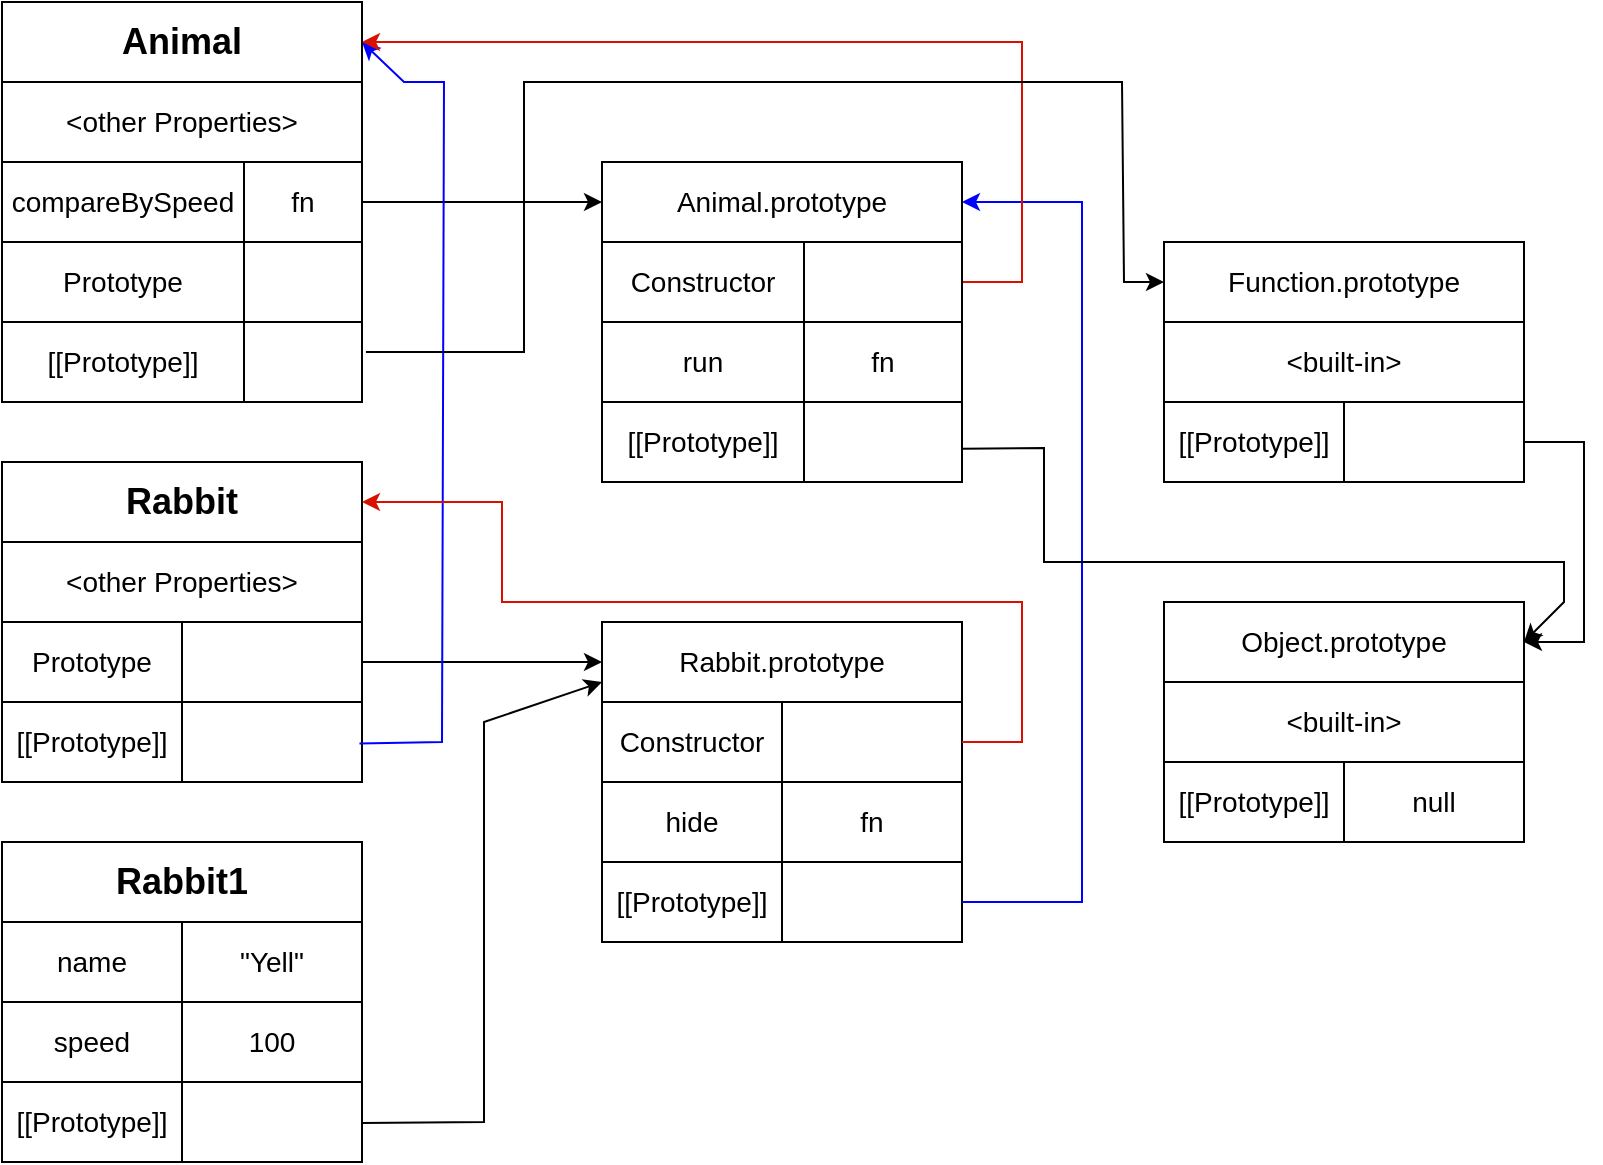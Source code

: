 <mxfile version="22.0.4" type="device">
  <diagram id="C5RBs43oDa-KdzZeNtuy" name="Page-1">
    <mxGraphModel dx="1434" dy="782" grid="1" gridSize="10" guides="1" tooltips="1" connect="1" arrows="1" fold="1" page="1" pageScale="1" pageWidth="827" pageHeight="1169" math="0" shadow="0">
      <root>
        <mxCell id="WIyWlLk6GJQsqaUBKTNV-0" />
        <mxCell id="WIyWlLk6GJQsqaUBKTNV-1" parent="WIyWlLk6GJQsqaUBKTNV-0" />
        <mxCell id="1VSQ5CKJKTDArW-_HoPs-44" value="" style="group" parent="WIyWlLk6GJQsqaUBKTNV-1" vertex="1" connectable="0">
          <mxGeometry x="600" y="160" width="180" height="120" as="geometry" />
        </mxCell>
        <mxCell id="1VSQ5CKJKTDArW-_HoPs-36" value="" style="whiteSpace=wrap;html=1;fontSize=14;container=0;" parent="1VSQ5CKJKTDArW-_HoPs-44" vertex="1">
          <mxGeometry width="180" height="120" as="geometry" />
        </mxCell>
        <mxCell id="1VSQ5CKJKTDArW-_HoPs-37" value="&lt;font style=&quot;font-size: 14px;&quot;&gt;Function.prototype&lt;/font&gt;" style="rounded=0;whiteSpace=wrap;html=1;spacing=2;fontSize=14;container=0;" parent="1VSQ5CKJKTDArW-_HoPs-44" vertex="1">
          <mxGeometry width="180" height="40" as="geometry" />
        </mxCell>
        <mxCell id="1VSQ5CKJKTDArW-_HoPs-38" value="&amp;lt;built-in&amp;gt;" style="rounded=0;whiteSpace=wrap;html=1;fontSize=14;container=0;" parent="1VSQ5CKJKTDArW-_HoPs-44" vertex="1">
          <mxGeometry y="40" width="180" height="40" as="geometry" />
        </mxCell>
        <mxCell id="1VSQ5CKJKTDArW-_HoPs-39" value="[[Prototype]]" style="rounded=0;whiteSpace=wrap;html=1;fontSize=14;container=0;" parent="1VSQ5CKJKTDArW-_HoPs-44" vertex="1">
          <mxGeometry y="80" width="90" height="40" as="geometry" />
        </mxCell>
        <mxCell id="1VSQ5CKJKTDArW-_HoPs-41" value="" style="rounded=0;whiteSpace=wrap;html=1;fontSize=14;container=0;" parent="1VSQ5CKJKTDArW-_HoPs-44" vertex="1">
          <mxGeometry x="90" y="80" width="90" height="40" as="geometry" />
        </mxCell>
        <mxCell id="1VSQ5CKJKTDArW-_HoPs-45" value="" style="group" parent="WIyWlLk6GJQsqaUBKTNV-1" vertex="1" connectable="0">
          <mxGeometry x="600" y="340" width="180" height="120" as="geometry" />
        </mxCell>
        <mxCell id="1VSQ5CKJKTDArW-_HoPs-46" value="" style="whiteSpace=wrap;html=1;fontSize=14;container=0;" parent="1VSQ5CKJKTDArW-_HoPs-45" vertex="1">
          <mxGeometry width="180" height="120" as="geometry" />
        </mxCell>
        <mxCell id="1VSQ5CKJKTDArW-_HoPs-47" value="&lt;font style=&quot;font-size: 14px;&quot;&gt;Object.prototype&lt;/font&gt;" style="rounded=0;whiteSpace=wrap;html=1;spacing=2;fontSize=14;container=0;" parent="1VSQ5CKJKTDArW-_HoPs-45" vertex="1">
          <mxGeometry width="180" height="40" as="geometry" />
        </mxCell>
        <mxCell id="1VSQ5CKJKTDArW-_HoPs-48" value="&amp;lt;built-in&amp;gt;" style="rounded=0;whiteSpace=wrap;html=1;fontSize=14;container=0;" parent="1VSQ5CKJKTDArW-_HoPs-45" vertex="1">
          <mxGeometry y="40" width="180" height="40" as="geometry" />
        </mxCell>
        <mxCell id="1VSQ5CKJKTDArW-_HoPs-49" value="[[Prototype]]" style="rounded=0;whiteSpace=wrap;html=1;fontSize=14;container=0;" parent="1VSQ5CKJKTDArW-_HoPs-45" vertex="1">
          <mxGeometry y="80" width="90" height="40" as="geometry" />
        </mxCell>
        <mxCell id="1VSQ5CKJKTDArW-_HoPs-50" value="null" style="rounded=0;whiteSpace=wrap;html=1;fontSize=14;container=0;" parent="1VSQ5CKJKTDArW-_HoPs-45" vertex="1">
          <mxGeometry x="90" y="80" width="90" height="40" as="geometry" />
        </mxCell>
        <mxCell id="1VSQ5CKJKTDArW-_HoPs-57" value="" style="group" parent="WIyWlLk6GJQsqaUBKTNV-1" vertex="1" connectable="0">
          <mxGeometry x="19" y="270" width="180" height="160" as="geometry" />
        </mxCell>
        <mxCell id="1VSQ5CKJKTDArW-_HoPs-58" value="" style="whiteSpace=wrap;html=1;fontSize=14;" parent="1VSQ5CKJKTDArW-_HoPs-57" vertex="1">
          <mxGeometry width="180" height="160" as="geometry" />
        </mxCell>
        <mxCell id="1VSQ5CKJKTDArW-_HoPs-59" value="&lt;font style=&quot;font-size: 18px;&quot;&gt;&lt;b style=&quot;&quot;&gt;Rabbit&lt;/b&gt;&lt;/font&gt;" style="rounded=0;whiteSpace=wrap;html=1;spacing=2;fontSize=14;" parent="1VSQ5CKJKTDArW-_HoPs-57" vertex="1">
          <mxGeometry width="180" height="40" as="geometry" />
        </mxCell>
        <mxCell id="1VSQ5CKJKTDArW-_HoPs-60" value="&amp;lt;other Properties&amp;gt;" style="rounded=0;whiteSpace=wrap;html=1;fontSize=14;" parent="1VSQ5CKJKTDArW-_HoPs-57" vertex="1">
          <mxGeometry y="40" width="180" height="40" as="geometry" />
        </mxCell>
        <mxCell id="1VSQ5CKJKTDArW-_HoPs-61" value="Prototype" style="rounded=0;whiteSpace=wrap;html=1;fontSize=14;" parent="1VSQ5CKJKTDArW-_HoPs-57" vertex="1">
          <mxGeometry y="80" width="90" height="40" as="geometry" />
        </mxCell>
        <mxCell id="1VSQ5CKJKTDArW-_HoPs-62" value="[[Prototype]]" style="rounded=0;whiteSpace=wrap;html=1;fontSize=14;" parent="1VSQ5CKJKTDArW-_HoPs-57" vertex="1">
          <mxGeometry y="120" width="90" height="40" as="geometry" />
        </mxCell>
        <mxCell id="1VSQ5CKJKTDArW-_HoPs-63" value="" style="rounded=0;whiteSpace=wrap;html=1;fontSize=14;" parent="1VSQ5CKJKTDArW-_HoPs-57" vertex="1">
          <mxGeometry x="90" y="80" width="90" height="40" as="geometry" />
        </mxCell>
        <mxCell id="0pdtjaW-TlmQ6080ZGJn-8" value="" style="group" parent="WIyWlLk6GJQsqaUBKTNV-1" vertex="1" connectable="0">
          <mxGeometry x="319" y="350" width="180" height="160" as="geometry" />
        </mxCell>
        <mxCell id="1VSQ5CKJKTDArW-_HoPs-72" value="" style="whiteSpace=wrap;html=1;fontSize=14;container=0;" parent="0pdtjaW-TlmQ6080ZGJn-8" vertex="1">
          <mxGeometry width="180" height="160" as="geometry" />
        </mxCell>
        <mxCell id="1VSQ5CKJKTDArW-_HoPs-73" value="Rabbit.prototype" style="rounded=0;whiteSpace=wrap;html=1;spacing=2;fontSize=14;container=0;" parent="0pdtjaW-TlmQ6080ZGJn-8" vertex="1">
          <mxGeometry width="180" height="40" as="geometry" />
        </mxCell>
        <mxCell id="1VSQ5CKJKTDArW-_HoPs-74" value="Constructor" style="rounded=0;whiteSpace=wrap;html=1;fontSize=14;container=0;" parent="0pdtjaW-TlmQ6080ZGJn-8" vertex="1">
          <mxGeometry y="40" width="90" height="40" as="geometry" />
        </mxCell>
        <mxCell id="1VSQ5CKJKTDArW-_HoPs-75" value="hide" style="rounded=0;whiteSpace=wrap;html=1;fontSize=14;container=0;" parent="0pdtjaW-TlmQ6080ZGJn-8" vertex="1">
          <mxGeometry y="80" width="90" height="40" as="geometry" />
        </mxCell>
        <mxCell id="1VSQ5CKJKTDArW-_HoPs-76" value="" style="rounded=0;whiteSpace=wrap;html=1;fontSize=14;container=0;" parent="0pdtjaW-TlmQ6080ZGJn-8" vertex="1">
          <mxGeometry x="90" y="40" width="90" height="40" as="geometry" />
        </mxCell>
        <mxCell id="1VSQ5CKJKTDArW-_HoPs-78" value="[[Prototype]]" style="rounded=0;whiteSpace=wrap;html=1;fontSize=14;container=0;" parent="0pdtjaW-TlmQ6080ZGJn-8" vertex="1">
          <mxGeometry y="120" width="90" height="40" as="geometry" />
        </mxCell>
        <mxCell id="1VSQ5CKJKTDArW-_HoPs-79" value="fn" style="rounded=0;whiteSpace=wrap;html=1;fontSize=14;container=0;" parent="0pdtjaW-TlmQ6080ZGJn-8" vertex="1">
          <mxGeometry x="90" y="80" width="90" height="40" as="geometry" />
        </mxCell>
        <mxCell id="0pdtjaW-TlmQ6080ZGJn-32" value="" style="endArrow=classic;html=1;rounded=0;entryX=1;entryY=0.5;entryDx=0;entryDy=0;strokeColor=#0000FF;" parent="0pdtjaW-TlmQ6080ZGJn-8" target="0pdtjaW-TlmQ6080ZGJn-11" edge="1">
          <mxGeometry width="50" height="50" relative="1" as="geometry">
            <mxPoint x="180" y="140" as="sourcePoint" />
            <mxPoint x="200" y="-230" as="targetPoint" />
            <Array as="points">
              <mxPoint x="240" y="140" />
              <mxPoint x="240" y="-210" />
            </Array>
          </mxGeometry>
        </mxCell>
        <mxCell id="0pdtjaW-TlmQ6080ZGJn-27" value="" style="endArrow=classic;html=1;rounded=0;entryX=0;entryY=0.5;entryDx=0;entryDy=0;exitX=1;exitY=0.5;exitDx=0;exitDy=0;" parent="WIyWlLk6GJQsqaUBKTNV-1" source="1VSQ5CKJKTDArW-_HoPs-11" target="0pdtjaW-TlmQ6080ZGJn-11" edge="1">
          <mxGeometry width="50" height="50" relative="1" as="geometry">
            <mxPoint x="249" y="150" as="sourcePoint" />
            <mxPoint x="299" y="100" as="targetPoint" />
            <Array as="points" />
          </mxGeometry>
        </mxCell>
        <mxCell id="0pdtjaW-TlmQ6080ZGJn-28" style="edgeStyle=orthogonalEdgeStyle;rounded=0;orthogonalLoop=1;jettySize=auto;html=1;exitX=1;exitY=0.5;exitDx=0;exitDy=0;entryX=0;entryY=0.5;entryDx=0;entryDy=0;" parent="WIyWlLk6GJQsqaUBKTNV-1" source="1VSQ5CKJKTDArW-_HoPs-63" target="1VSQ5CKJKTDArW-_HoPs-73" edge="1">
          <mxGeometry relative="1" as="geometry">
            <Array as="points">
              <mxPoint x="299" y="370" />
              <mxPoint x="299" y="370" />
            </Array>
          </mxGeometry>
        </mxCell>
        <mxCell id="0pdtjaW-TlmQ6080ZGJn-29" value="" style="endArrow=classic;html=1;rounded=0;entryX=1;entryY=0.5;entryDx=0;entryDy=0;exitX=0.993;exitY=0.88;exitDx=0;exitDy=0;exitPerimeter=0;strokeColor=#0000FF;" parent="WIyWlLk6GJQsqaUBKTNV-1" source="1VSQ5CKJKTDArW-_HoPs-58" target="1VSQ5CKJKTDArW-_HoPs-6" edge="1">
          <mxGeometry width="50" height="50" relative="1" as="geometry">
            <mxPoint x="249" y="410" as="sourcePoint" />
            <mxPoint x="299" y="360" as="targetPoint" />
            <Array as="points">
              <mxPoint x="239" y="410" />
              <mxPoint x="240" y="80" />
              <mxPoint x="220" y="80" />
            </Array>
          </mxGeometry>
        </mxCell>
        <mxCell id="0pdtjaW-TlmQ6080ZGJn-31" value="" style="endArrow=classic;html=1;rounded=0;exitX=1;exitY=0.5;exitDx=0;exitDy=0;entryX=1;entryY=0.5;entryDx=0;entryDy=0;strokeColor=#D71002;" parent="WIyWlLk6GJQsqaUBKTNV-1" source="1VSQ5CKJKTDArW-_HoPs-76" target="1VSQ5CKJKTDArW-_HoPs-59" edge="1">
          <mxGeometry width="50" height="50" relative="1" as="geometry">
            <mxPoint x="499" y="330" as="sourcePoint" />
            <mxPoint x="549" y="280" as="targetPoint" />
            <Array as="points">
              <mxPoint x="529" y="410" />
              <mxPoint x="529" y="340" />
              <mxPoint x="399" y="340" />
              <mxPoint x="269" y="340" />
              <mxPoint x="269" y="290" />
            </Array>
          </mxGeometry>
        </mxCell>
        <mxCell id="0pdtjaW-TlmQ6080ZGJn-33" value="" style="endArrow=classic;html=1;rounded=0;exitX=1;exitY=0.5;exitDx=0;exitDy=0;entryX=1;entryY=0.5;entryDx=0;entryDy=0;fillColor=#ffe6cc;strokeColor=#D71002;" parent="WIyWlLk6GJQsqaUBKTNV-1" source="0pdtjaW-TlmQ6080ZGJn-14" target="1VSQ5CKJKTDArW-_HoPs-6" edge="1">
          <mxGeometry width="50" height="50" relative="1" as="geometry">
            <mxPoint x="419" y="320" as="sourcePoint" />
            <mxPoint x="469" y="270" as="targetPoint" />
            <Array as="points">
              <mxPoint x="529" y="180" />
              <mxPoint x="529" y="60" />
            </Array>
          </mxGeometry>
        </mxCell>
        <mxCell id="0pdtjaW-TlmQ6080ZGJn-34" value="" style="endArrow=classic;html=1;rounded=0;exitX=1.011;exitY=0.875;exitDx=0;exitDy=0;exitPerimeter=0;entryX=0;entryY=0.5;entryDx=0;entryDy=0;" parent="WIyWlLk6GJQsqaUBKTNV-1" source="1VSQ5CKJKTDArW-_HoPs-5" target="1VSQ5CKJKTDArW-_HoPs-37" edge="1">
          <mxGeometry width="50" height="50" relative="1" as="geometry">
            <mxPoint x="419" y="320" as="sourcePoint" />
            <mxPoint x="469" y="270" as="targetPoint" />
            <Array as="points">
              <mxPoint x="280" y="215" />
              <mxPoint x="280" y="80" />
              <mxPoint x="579" y="80" />
              <mxPoint x="580" y="180" />
            </Array>
          </mxGeometry>
        </mxCell>
        <mxCell id="0pdtjaW-TlmQ6080ZGJn-35" style="edgeStyle=orthogonalEdgeStyle;rounded=0;orthogonalLoop=1;jettySize=auto;html=1;exitX=1;exitY=0.5;exitDx=0;exitDy=0;entryX=1;entryY=0.5;entryDx=0;entryDy=0;" parent="WIyWlLk6GJQsqaUBKTNV-1" source="1VSQ5CKJKTDArW-_HoPs-41" target="1VSQ5CKJKTDArW-_HoPs-47" edge="1">
          <mxGeometry relative="1" as="geometry">
            <Array as="points">
              <mxPoint x="810" y="260" />
              <mxPoint x="810" y="360" />
            </Array>
          </mxGeometry>
        </mxCell>
        <mxCell id="0pdtjaW-TlmQ6080ZGJn-36" value="" style="endArrow=classic;html=1;rounded=0;exitX=1;exitY=0.896;exitDx=0;exitDy=0;exitPerimeter=0;entryX=1;entryY=0.5;entryDx=0;entryDy=0;" parent="WIyWlLk6GJQsqaUBKTNV-1" source="0pdtjaW-TlmQ6080ZGJn-10" target="1VSQ5CKJKTDArW-_HoPs-47" edge="1">
          <mxGeometry width="50" height="50" relative="1" as="geometry">
            <mxPoint x="419" y="320" as="sourcePoint" />
            <mxPoint x="469" y="270" as="targetPoint" />
            <Array as="points">
              <mxPoint x="540" y="263" />
              <mxPoint x="540" y="320" />
              <mxPoint x="800" y="320" />
              <mxPoint x="800" y="340" />
            </Array>
          </mxGeometry>
        </mxCell>
        <mxCell id="J7Ph32gLIiziXD_j915u-18" value="" style="group" parent="WIyWlLk6GJQsqaUBKTNV-1" vertex="1" connectable="0">
          <mxGeometry x="19" y="460" width="180" height="160" as="geometry" />
        </mxCell>
        <mxCell id="J7Ph32gLIiziXD_j915u-8" value="" style="whiteSpace=wrap;html=1;fontSize=14;container=0;" parent="J7Ph32gLIiziXD_j915u-18" vertex="1">
          <mxGeometry width="180" height="160" as="geometry" />
        </mxCell>
        <mxCell id="J7Ph32gLIiziXD_j915u-9" value="&lt;font style=&quot;font-size: 18px;&quot;&gt;&lt;b style=&quot;&quot;&gt;Rabbit1&lt;/b&gt;&lt;/font&gt;" style="rounded=0;whiteSpace=wrap;html=1;spacing=2;fontSize=14;container=0;" parent="J7Ph32gLIiziXD_j915u-18" vertex="1">
          <mxGeometry width="180" height="40" as="geometry" />
        </mxCell>
        <mxCell id="J7Ph32gLIiziXD_j915u-11" value="speed" style="rounded=0;whiteSpace=wrap;html=1;fontSize=14;container=0;" parent="J7Ph32gLIiziXD_j915u-18" vertex="1">
          <mxGeometry y="80" width="90" height="40" as="geometry" />
        </mxCell>
        <mxCell id="J7Ph32gLIiziXD_j915u-12" value="[[Prototype]]" style="rounded=0;whiteSpace=wrap;html=1;fontSize=14;container=0;" parent="J7Ph32gLIiziXD_j915u-18" vertex="1">
          <mxGeometry y="120" width="90" height="40" as="geometry" />
        </mxCell>
        <mxCell id="J7Ph32gLIiziXD_j915u-13" value="100" style="rounded=0;whiteSpace=wrap;html=1;fontSize=14;container=0;" parent="J7Ph32gLIiziXD_j915u-18" vertex="1">
          <mxGeometry x="90" y="80" width="90" height="40" as="geometry" />
        </mxCell>
        <mxCell id="J7Ph32gLIiziXD_j915u-14" value="name" style="rounded=0;whiteSpace=wrap;html=1;fontSize=14;container=0;" parent="J7Ph32gLIiziXD_j915u-18" vertex="1">
          <mxGeometry y="40" width="90" height="40" as="geometry" />
        </mxCell>
        <mxCell id="J7Ph32gLIiziXD_j915u-16" value="&quot;Yell&quot;" style="rounded=0;whiteSpace=wrap;html=1;fontSize=14;container=0;" parent="J7Ph32gLIiziXD_j915u-18" vertex="1">
          <mxGeometry x="90" y="40" width="90" height="40" as="geometry" />
        </mxCell>
        <mxCell id="J7Ph32gLIiziXD_j915u-19" value="" style="endArrow=classic;html=1;rounded=0;exitX=1;exitY=0.878;exitDx=0;exitDy=0;exitPerimeter=0;entryX=0;entryY=0.75;entryDx=0;entryDy=0;" parent="WIyWlLk6GJQsqaUBKTNV-1" source="J7Ph32gLIiziXD_j915u-8" target="1VSQ5CKJKTDArW-_HoPs-73" edge="1">
          <mxGeometry width="50" height="50" relative="1" as="geometry">
            <mxPoint x="520" y="500" as="sourcePoint" />
            <mxPoint x="570" y="450" as="targetPoint" />
            <Array as="points">
              <mxPoint x="260" y="600" />
              <mxPoint x="260" y="400" />
            </Array>
          </mxGeometry>
        </mxCell>
        <mxCell id="_N0hn6bigrdy2Qdg7McS-3" value="" style="group" parent="WIyWlLk6GJQsqaUBKTNV-1" connectable="0" vertex="1">
          <mxGeometry x="19" y="40" width="180" height="200" as="geometry" />
        </mxCell>
        <mxCell id="1VSQ5CKJKTDArW-_HoPs-5" value="" style="whiteSpace=wrap;html=1;fontSize=14;container=0;" parent="_N0hn6bigrdy2Qdg7McS-3" vertex="1">
          <mxGeometry width="180" height="200" as="geometry" />
        </mxCell>
        <mxCell id="1VSQ5CKJKTDArW-_HoPs-6" value="&lt;font style=&quot;font-size: 18px;&quot;&gt;&lt;b style=&quot;&quot;&gt;Animal&lt;/b&gt;&lt;/font&gt;" style="rounded=0;whiteSpace=wrap;html=1;spacing=2;fontSize=14;container=0;" parent="_N0hn6bigrdy2Qdg7McS-3" vertex="1">
          <mxGeometry width="180" height="40" as="geometry" />
        </mxCell>
        <mxCell id="1VSQ5CKJKTDArW-_HoPs-8" value="&amp;lt;other Properties&amp;gt;" style="rounded=0;whiteSpace=wrap;html=1;fontSize=14;container=0;" parent="_N0hn6bigrdy2Qdg7McS-3" vertex="1">
          <mxGeometry y="40" width="180" height="40" as="geometry" />
        </mxCell>
        <mxCell id="1VSQ5CKJKTDArW-_HoPs-9" value="compareBySpeed" style="rounded=0;whiteSpace=wrap;html=1;fontSize=14;container=0;" parent="_N0hn6bigrdy2Qdg7McS-3" vertex="1">
          <mxGeometry y="80" width="121" height="40" as="geometry" />
        </mxCell>
        <mxCell id="1VSQ5CKJKTDArW-_HoPs-10" value="Prototype" style="rounded=0;whiteSpace=wrap;html=1;fontSize=14;container=0;" parent="_N0hn6bigrdy2Qdg7McS-3" vertex="1">
          <mxGeometry y="120" width="121" height="40" as="geometry" />
        </mxCell>
        <mxCell id="1VSQ5CKJKTDArW-_HoPs-11" value="fn" style="rounded=0;whiteSpace=wrap;html=1;fontSize=14;container=0;" parent="_N0hn6bigrdy2Qdg7McS-3" vertex="1">
          <mxGeometry x="121" y="80" width="59" height="40" as="geometry" />
        </mxCell>
        <mxCell id="_N0hn6bigrdy2Qdg7McS-1" value="[[Prototype]]" style="rounded=0;whiteSpace=wrap;html=1;fontSize=14;container=0;" parent="_N0hn6bigrdy2Qdg7McS-3" vertex="1">
          <mxGeometry y="160" width="121" height="40" as="geometry" />
        </mxCell>
        <mxCell id="_N0hn6bigrdy2Qdg7McS-2" value="" style="rounded=0;whiteSpace=wrap;html=1;fontSize=14;container=0;" parent="_N0hn6bigrdy2Qdg7McS-3" vertex="1">
          <mxGeometry x="121" y="120" width="59" height="40" as="geometry" />
        </mxCell>
        <mxCell id="_N0hn6bigrdy2Qdg7McS-4" value="" style="group" parent="WIyWlLk6GJQsqaUBKTNV-1" connectable="0" vertex="1">
          <mxGeometry x="319" y="120" width="180" height="160" as="geometry" />
        </mxCell>
        <mxCell id="0pdtjaW-TlmQ6080ZGJn-10" value="" style="whiteSpace=wrap;html=1;fontSize=14;container=0;" parent="_N0hn6bigrdy2Qdg7McS-4" vertex="1">
          <mxGeometry width="180" height="160" as="geometry" />
        </mxCell>
        <mxCell id="0pdtjaW-TlmQ6080ZGJn-11" value="Animal.prototype" style="rounded=0;whiteSpace=wrap;html=1;spacing=2;fontSize=14;container=0;" parent="_N0hn6bigrdy2Qdg7McS-4" vertex="1">
          <mxGeometry width="180" height="40" as="geometry" />
        </mxCell>
        <mxCell id="0pdtjaW-TlmQ6080ZGJn-12" value="Constructor" style="rounded=0;whiteSpace=wrap;html=1;fontSize=14;container=0;" parent="_N0hn6bigrdy2Qdg7McS-4" vertex="1">
          <mxGeometry y="40" width="101" height="40" as="geometry" />
        </mxCell>
        <mxCell id="0pdtjaW-TlmQ6080ZGJn-13" value="run" style="rounded=0;whiteSpace=wrap;html=1;fontSize=14;container=0;" parent="_N0hn6bigrdy2Qdg7McS-4" vertex="1">
          <mxGeometry y="80" width="101" height="40" as="geometry" />
        </mxCell>
        <mxCell id="0pdtjaW-TlmQ6080ZGJn-14" value="" style="rounded=0;whiteSpace=wrap;html=1;fontSize=14;container=0;" parent="_N0hn6bigrdy2Qdg7McS-4" vertex="1">
          <mxGeometry x="101" y="40" width="79" height="40" as="geometry" />
        </mxCell>
        <mxCell id="0pdtjaW-TlmQ6080ZGJn-15" value="[[Prototype]]" style="rounded=0;whiteSpace=wrap;html=1;fontSize=14;container=0;" parent="_N0hn6bigrdy2Qdg7McS-4" vertex="1">
          <mxGeometry y="120" width="101" height="40" as="geometry" />
        </mxCell>
        <mxCell id="0pdtjaW-TlmQ6080ZGJn-16" value="fn" style="rounded=0;whiteSpace=wrap;html=1;fontSize=14;container=0;" parent="_N0hn6bigrdy2Qdg7McS-4" vertex="1">
          <mxGeometry x="101" y="80" width="79" height="40" as="geometry" />
        </mxCell>
      </root>
    </mxGraphModel>
  </diagram>
</mxfile>
